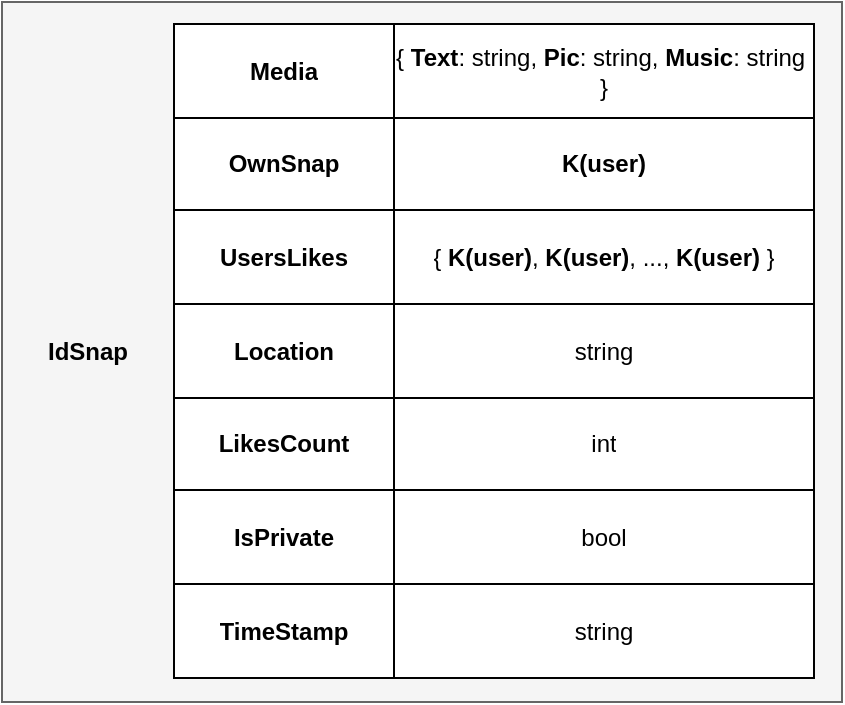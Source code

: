 <mxfile version="22.0.8" type="github">
  <diagram name="Page-1" id="yTEgXZxeoU4mQSqTjCOM">
    <mxGraphModel dx="1050" dy="480" grid="1" gridSize="10" guides="1" tooltips="1" connect="1" arrows="1" fold="1" page="1" pageScale="1" pageWidth="1169" pageHeight="827" math="0" shadow="0">
      <root>
        <mxCell id="0" />
        <mxCell id="1" parent="0" />
        <mxCell id="zhL6a_--adM9_cyL9lvs-1" value="" style="rounded=0;whiteSpace=wrap;html=1;fillColor=#f5f5f5;fontColor=#333333;strokeColor=#666666;" vertex="1" parent="1">
          <mxGeometry x="390" y="90" width="420" height="350" as="geometry" />
        </mxCell>
        <mxCell id="zhL6a_--adM9_cyL9lvs-2" value="&lt;b&gt;IdSnap&lt;/b&gt;" style="text;html=1;strokeColor=none;fillColor=none;align=center;verticalAlign=middle;whiteSpace=wrap;rounded=0;" vertex="1" parent="1">
          <mxGeometry x="403" y="250" width="60" height="30" as="geometry" />
        </mxCell>
        <mxCell id="zhL6a_--adM9_cyL9lvs-3" value="" style="shape=table;startSize=0;container=1;collapsible=0;childLayout=tableLayout;" vertex="1" parent="1">
          <mxGeometry x="476" y="101" width="320" height="327" as="geometry" />
        </mxCell>
        <mxCell id="zhL6a_--adM9_cyL9lvs-4" value="" style="shape=tableRow;horizontal=0;startSize=0;swimlaneHead=0;swimlaneBody=0;strokeColor=inherit;top=0;left=0;bottom=0;right=0;collapsible=0;dropTarget=0;fillColor=none;points=[[0,0.5],[1,0.5]];portConstraint=eastwest;" vertex="1" parent="zhL6a_--adM9_cyL9lvs-3">
          <mxGeometry width="320" height="47" as="geometry" />
        </mxCell>
        <mxCell id="zhL6a_--adM9_cyL9lvs-5" value="&lt;b&gt;Media&lt;/b&gt;" style="shape=partialRectangle;html=1;whiteSpace=wrap;connectable=0;strokeColor=inherit;overflow=hidden;fillColor=none;top=0;left=0;bottom=0;right=0;pointerEvents=1;" vertex="1" parent="zhL6a_--adM9_cyL9lvs-4">
          <mxGeometry width="110" height="47" as="geometry">
            <mxRectangle width="110" height="47" as="alternateBounds" />
          </mxGeometry>
        </mxCell>
        <mxCell id="zhL6a_--adM9_cyL9lvs-6" value="{ &lt;b&gt;Text&lt;/b&gt;: string, &lt;b&gt;Pic&lt;/b&gt;: string, &lt;b&gt;Music&lt;/b&gt;: string&amp;nbsp; }" style="shape=partialRectangle;html=1;whiteSpace=wrap;connectable=0;strokeColor=inherit;overflow=hidden;fillColor=none;top=0;left=0;bottom=0;right=0;pointerEvents=1;" vertex="1" parent="zhL6a_--adM9_cyL9lvs-4">
          <mxGeometry x="110" width="210" height="47" as="geometry">
            <mxRectangle width="210" height="47" as="alternateBounds" />
          </mxGeometry>
        </mxCell>
        <mxCell id="zhL6a_--adM9_cyL9lvs-7" value="" style="shape=tableRow;horizontal=0;startSize=0;swimlaneHead=0;swimlaneBody=0;strokeColor=inherit;top=0;left=0;bottom=0;right=0;collapsible=0;dropTarget=0;fillColor=none;points=[[0,0.5],[1,0.5]];portConstraint=eastwest;" vertex="1" parent="zhL6a_--adM9_cyL9lvs-3">
          <mxGeometry y="47" width="320" height="46" as="geometry" />
        </mxCell>
        <mxCell id="zhL6a_--adM9_cyL9lvs-8" value="&lt;b&gt;OwnSnap&lt;/b&gt;" style="shape=partialRectangle;html=1;whiteSpace=wrap;connectable=0;strokeColor=inherit;overflow=hidden;fillColor=none;top=0;left=0;bottom=0;right=0;pointerEvents=1;" vertex="1" parent="zhL6a_--adM9_cyL9lvs-7">
          <mxGeometry width="110" height="46" as="geometry">
            <mxRectangle width="110" height="46" as="alternateBounds" />
          </mxGeometry>
        </mxCell>
        <mxCell id="zhL6a_--adM9_cyL9lvs-9" value="&lt;b&gt;K(user)&lt;/b&gt;" style="shape=partialRectangle;html=1;whiteSpace=wrap;connectable=0;strokeColor=inherit;overflow=hidden;fillColor=none;top=0;left=0;bottom=0;right=0;pointerEvents=1;" vertex="1" parent="zhL6a_--adM9_cyL9lvs-7">
          <mxGeometry x="110" width="210" height="46" as="geometry">
            <mxRectangle width="210" height="46" as="alternateBounds" />
          </mxGeometry>
        </mxCell>
        <mxCell id="zhL6a_--adM9_cyL9lvs-10" value="" style="shape=tableRow;horizontal=0;startSize=0;swimlaneHead=0;swimlaneBody=0;strokeColor=inherit;top=0;left=0;bottom=0;right=0;collapsible=0;dropTarget=0;fillColor=none;points=[[0,0.5],[1,0.5]];portConstraint=eastwest;" vertex="1" parent="zhL6a_--adM9_cyL9lvs-3">
          <mxGeometry y="93" width="320" height="47" as="geometry" />
        </mxCell>
        <mxCell id="zhL6a_--adM9_cyL9lvs-11" value="&lt;b&gt;UsersLikes&lt;/b&gt;" style="shape=partialRectangle;html=1;whiteSpace=wrap;connectable=0;strokeColor=inherit;overflow=hidden;fillColor=none;top=0;left=0;bottom=0;right=0;pointerEvents=1;" vertex="1" parent="zhL6a_--adM9_cyL9lvs-10">
          <mxGeometry width="110" height="47" as="geometry">
            <mxRectangle width="110" height="47" as="alternateBounds" />
          </mxGeometry>
        </mxCell>
        <mxCell id="zhL6a_--adM9_cyL9lvs-12" value="{ &lt;b&gt;K(user)&lt;/b&gt;, &lt;b&gt;K(user)&lt;/b&gt;, ..., &lt;b&gt;K(user)&lt;/b&gt; }" style="shape=partialRectangle;html=1;whiteSpace=wrap;connectable=0;strokeColor=inherit;overflow=hidden;fillColor=none;top=0;left=0;bottom=0;right=0;pointerEvents=1;" vertex="1" parent="zhL6a_--adM9_cyL9lvs-10">
          <mxGeometry x="110" width="210" height="47" as="geometry">
            <mxRectangle width="210" height="47" as="alternateBounds" />
          </mxGeometry>
        </mxCell>
        <mxCell id="zhL6a_--adM9_cyL9lvs-13" value="" style="shape=tableRow;horizontal=0;startSize=0;swimlaneHead=0;swimlaneBody=0;strokeColor=inherit;top=0;left=0;bottom=0;right=0;collapsible=0;dropTarget=0;fillColor=none;points=[[0,0.5],[1,0.5]];portConstraint=eastwest;" vertex="1" parent="zhL6a_--adM9_cyL9lvs-3">
          <mxGeometry y="140" width="320" height="47" as="geometry" />
        </mxCell>
        <mxCell id="zhL6a_--adM9_cyL9lvs-14" value="&lt;b&gt;Location&lt;/b&gt;" style="shape=partialRectangle;html=1;whiteSpace=wrap;connectable=0;strokeColor=inherit;overflow=hidden;fillColor=none;top=0;left=0;bottom=0;right=0;pointerEvents=1;" vertex="1" parent="zhL6a_--adM9_cyL9lvs-13">
          <mxGeometry width="110" height="47" as="geometry">
            <mxRectangle width="110" height="47" as="alternateBounds" />
          </mxGeometry>
        </mxCell>
        <mxCell id="zhL6a_--adM9_cyL9lvs-15" value="string" style="shape=partialRectangle;html=1;whiteSpace=wrap;connectable=0;strokeColor=inherit;overflow=hidden;fillColor=none;top=0;left=0;bottom=0;right=0;pointerEvents=1;" vertex="1" parent="zhL6a_--adM9_cyL9lvs-13">
          <mxGeometry x="110" width="210" height="47" as="geometry">
            <mxRectangle width="210" height="47" as="alternateBounds" />
          </mxGeometry>
        </mxCell>
        <mxCell id="zhL6a_--adM9_cyL9lvs-16" value="" style="shape=tableRow;horizontal=0;startSize=0;swimlaneHead=0;swimlaneBody=0;strokeColor=inherit;top=0;left=0;bottom=0;right=0;collapsible=0;dropTarget=0;fillColor=none;points=[[0,0.5],[1,0.5]];portConstraint=eastwest;" vertex="1" parent="zhL6a_--adM9_cyL9lvs-3">
          <mxGeometry y="187" width="320" height="46" as="geometry" />
        </mxCell>
        <mxCell id="zhL6a_--adM9_cyL9lvs-17" value="&lt;b&gt;LikesCount&lt;/b&gt;" style="shape=partialRectangle;html=1;whiteSpace=wrap;connectable=0;strokeColor=inherit;overflow=hidden;fillColor=none;top=0;left=0;bottom=0;right=0;pointerEvents=1;" vertex="1" parent="zhL6a_--adM9_cyL9lvs-16">
          <mxGeometry width="110" height="46" as="geometry">
            <mxRectangle width="110" height="46" as="alternateBounds" />
          </mxGeometry>
        </mxCell>
        <mxCell id="zhL6a_--adM9_cyL9lvs-18" value="int" style="shape=partialRectangle;html=1;whiteSpace=wrap;connectable=0;strokeColor=inherit;overflow=hidden;fillColor=none;top=0;left=0;bottom=0;right=0;pointerEvents=1;" vertex="1" parent="zhL6a_--adM9_cyL9lvs-16">
          <mxGeometry x="110" width="210" height="46" as="geometry">
            <mxRectangle width="210" height="46" as="alternateBounds" />
          </mxGeometry>
        </mxCell>
        <mxCell id="zhL6a_--adM9_cyL9lvs-25" value="" style="shape=tableRow;horizontal=0;startSize=0;swimlaneHead=0;swimlaneBody=0;strokeColor=inherit;top=0;left=0;bottom=0;right=0;collapsible=0;dropTarget=0;fillColor=none;points=[[0,0.5],[1,0.5]];portConstraint=eastwest;" vertex="1" parent="zhL6a_--adM9_cyL9lvs-3">
          <mxGeometry y="233" width="320" height="47" as="geometry" />
        </mxCell>
        <mxCell id="zhL6a_--adM9_cyL9lvs-26" value="&lt;b&gt;IsPrivate&lt;/b&gt;" style="shape=partialRectangle;html=1;whiteSpace=wrap;connectable=0;strokeColor=inherit;overflow=hidden;fillColor=none;top=0;left=0;bottom=0;right=0;pointerEvents=1;" vertex="1" parent="zhL6a_--adM9_cyL9lvs-25">
          <mxGeometry width="110" height="47" as="geometry">
            <mxRectangle width="110" height="47" as="alternateBounds" />
          </mxGeometry>
        </mxCell>
        <mxCell id="zhL6a_--adM9_cyL9lvs-27" value="bool" style="shape=partialRectangle;html=1;whiteSpace=wrap;connectable=0;strokeColor=inherit;overflow=hidden;fillColor=none;top=0;left=0;bottom=0;right=0;pointerEvents=1;" vertex="1" parent="zhL6a_--adM9_cyL9lvs-25">
          <mxGeometry x="110" width="210" height="47" as="geometry">
            <mxRectangle width="210" height="47" as="alternateBounds" />
          </mxGeometry>
        </mxCell>
        <mxCell id="zhL6a_--adM9_cyL9lvs-28" value="" style="shape=tableRow;horizontal=0;startSize=0;swimlaneHead=0;swimlaneBody=0;strokeColor=inherit;top=0;left=0;bottom=0;right=0;collapsible=0;dropTarget=0;fillColor=none;points=[[0,0.5],[1,0.5]];portConstraint=eastwest;" vertex="1" parent="zhL6a_--adM9_cyL9lvs-3">
          <mxGeometry y="280" width="320" height="47" as="geometry" />
        </mxCell>
        <mxCell id="zhL6a_--adM9_cyL9lvs-29" value="&lt;b&gt;TimeStamp&lt;/b&gt;" style="shape=partialRectangle;html=1;whiteSpace=wrap;connectable=0;strokeColor=inherit;overflow=hidden;fillColor=none;top=0;left=0;bottom=0;right=0;pointerEvents=1;" vertex="1" parent="zhL6a_--adM9_cyL9lvs-28">
          <mxGeometry width="110" height="47" as="geometry">
            <mxRectangle width="110" height="47" as="alternateBounds" />
          </mxGeometry>
        </mxCell>
        <mxCell id="zhL6a_--adM9_cyL9lvs-30" value="string" style="shape=partialRectangle;html=1;whiteSpace=wrap;connectable=0;strokeColor=inherit;overflow=hidden;fillColor=none;top=0;left=0;bottom=0;right=0;pointerEvents=1;" vertex="1" parent="zhL6a_--adM9_cyL9lvs-28">
          <mxGeometry x="110" width="210" height="47" as="geometry">
            <mxRectangle width="210" height="47" as="alternateBounds" />
          </mxGeometry>
        </mxCell>
      </root>
    </mxGraphModel>
  </diagram>
</mxfile>
